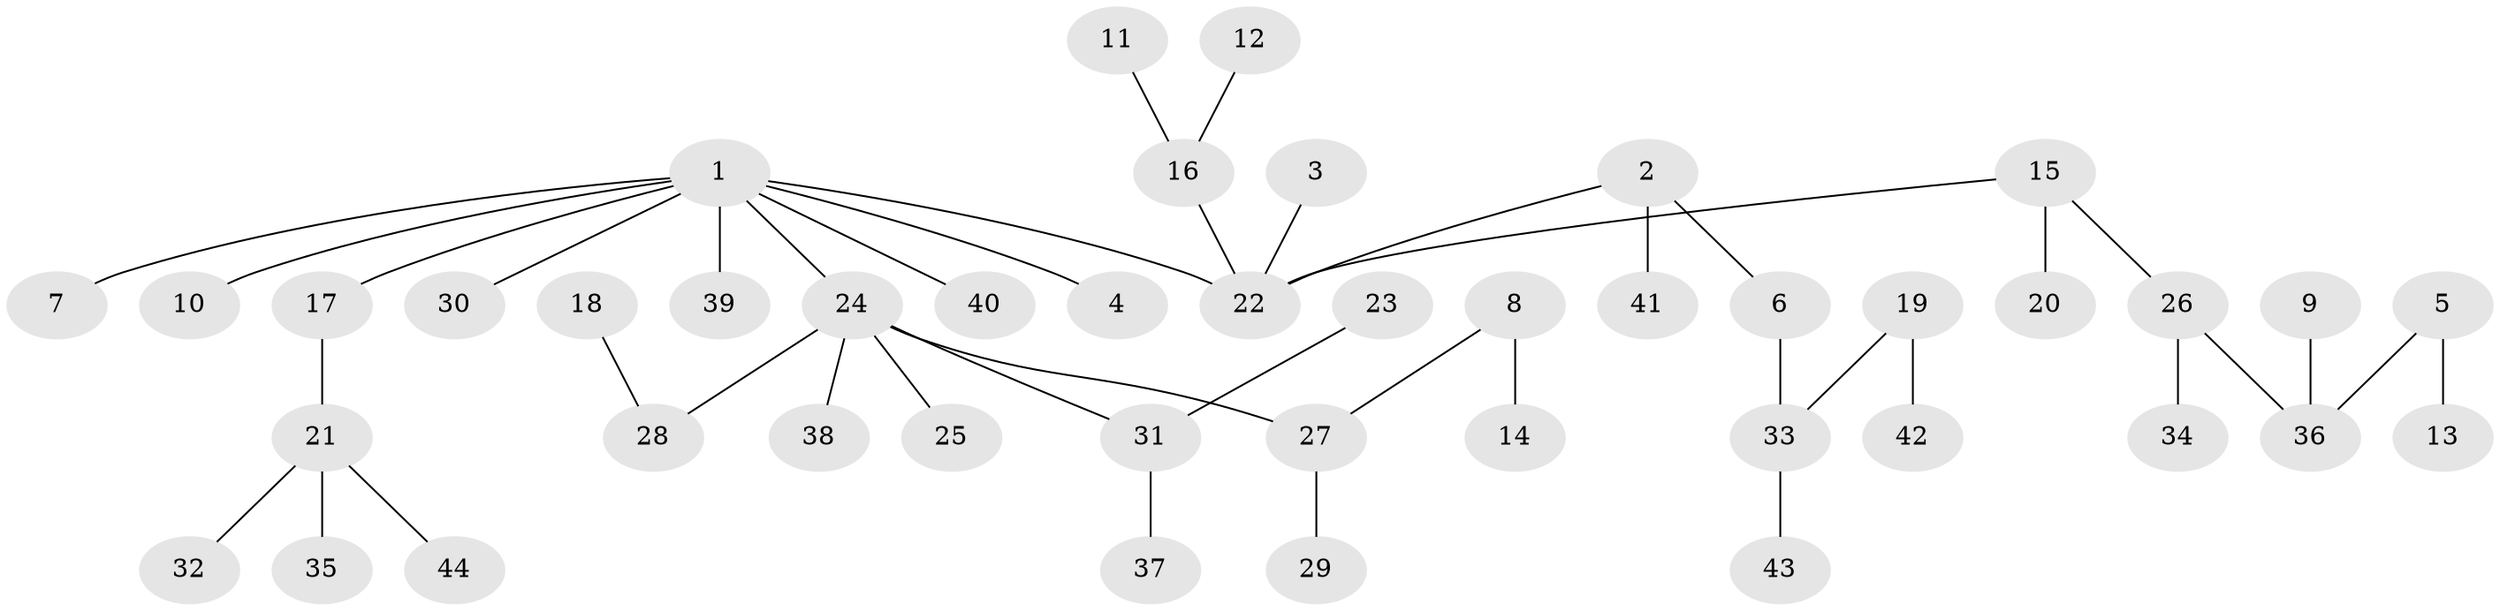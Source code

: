 // original degree distribution, {6: 0.022727272727272728, 3: 0.09090909090909091, 4: 0.07954545454545454, 8: 0.011363636363636364, 2: 0.2727272727272727, 5: 0.022727272727272728, 1: 0.5}
// Generated by graph-tools (version 1.1) at 2025/26/03/09/25 03:26:29]
// undirected, 44 vertices, 43 edges
graph export_dot {
graph [start="1"]
  node [color=gray90,style=filled];
  1;
  2;
  3;
  4;
  5;
  6;
  7;
  8;
  9;
  10;
  11;
  12;
  13;
  14;
  15;
  16;
  17;
  18;
  19;
  20;
  21;
  22;
  23;
  24;
  25;
  26;
  27;
  28;
  29;
  30;
  31;
  32;
  33;
  34;
  35;
  36;
  37;
  38;
  39;
  40;
  41;
  42;
  43;
  44;
  1 -- 4 [weight=1.0];
  1 -- 7 [weight=1.0];
  1 -- 10 [weight=1.0];
  1 -- 17 [weight=1.0];
  1 -- 22 [weight=1.0];
  1 -- 24 [weight=1.0];
  1 -- 30 [weight=1.0];
  1 -- 39 [weight=1.0];
  1 -- 40 [weight=1.0];
  2 -- 6 [weight=1.0];
  2 -- 22 [weight=1.0];
  2 -- 41 [weight=1.0];
  3 -- 22 [weight=1.0];
  5 -- 13 [weight=1.0];
  5 -- 36 [weight=1.0];
  6 -- 33 [weight=1.0];
  8 -- 14 [weight=1.0];
  8 -- 27 [weight=1.0];
  9 -- 36 [weight=1.0];
  11 -- 16 [weight=1.0];
  12 -- 16 [weight=1.0];
  15 -- 20 [weight=1.0];
  15 -- 22 [weight=1.0];
  15 -- 26 [weight=1.0];
  16 -- 22 [weight=1.0];
  17 -- 21 [weight=1.0];
  18 -- 28 [weight=1.0];
  19 -- 33 [weight=1.0];
  19 -- 42 [weight=1.0];
  21 -- 32 [weight=1.0];
  21 -- 35 [weight=1.0];
  21 -- 44 [weight=1.0];
  23 -- 31 [weight=1.0];
  24 -- 25 [weight=1.0];
  24 -- 27 [weight=1.0];
  24 -- 28 [weight=1.0];
  24 -- 31 [weight=1.0];
  24 -- 38 [weight=1.0];
  26 -- 34 [weight=1.0];
  26 -- 36 [weight=1.0];
  27 -- 29 [weight=1.0];
  31 -- 37 [weight=1.0];
  33 -- 43 [weight=1.0];
}
